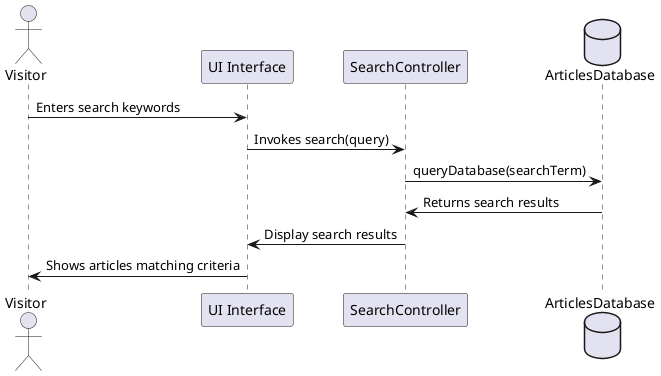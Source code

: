 @startuml
actor Visitor as V
participant "UI Interface" as UI
participant "SearchController" as SC
database "ArticlesDatabase" as ADB

V -> UI: Enters search keywords
UI -> SC: Invokes search(query)
SC -> ADB: queryDatabase(searchTerm)
ADB -> SC: Returns search results
SC -> UI: Display search results
UI -> V: Shows articles matching criteria
@enduml